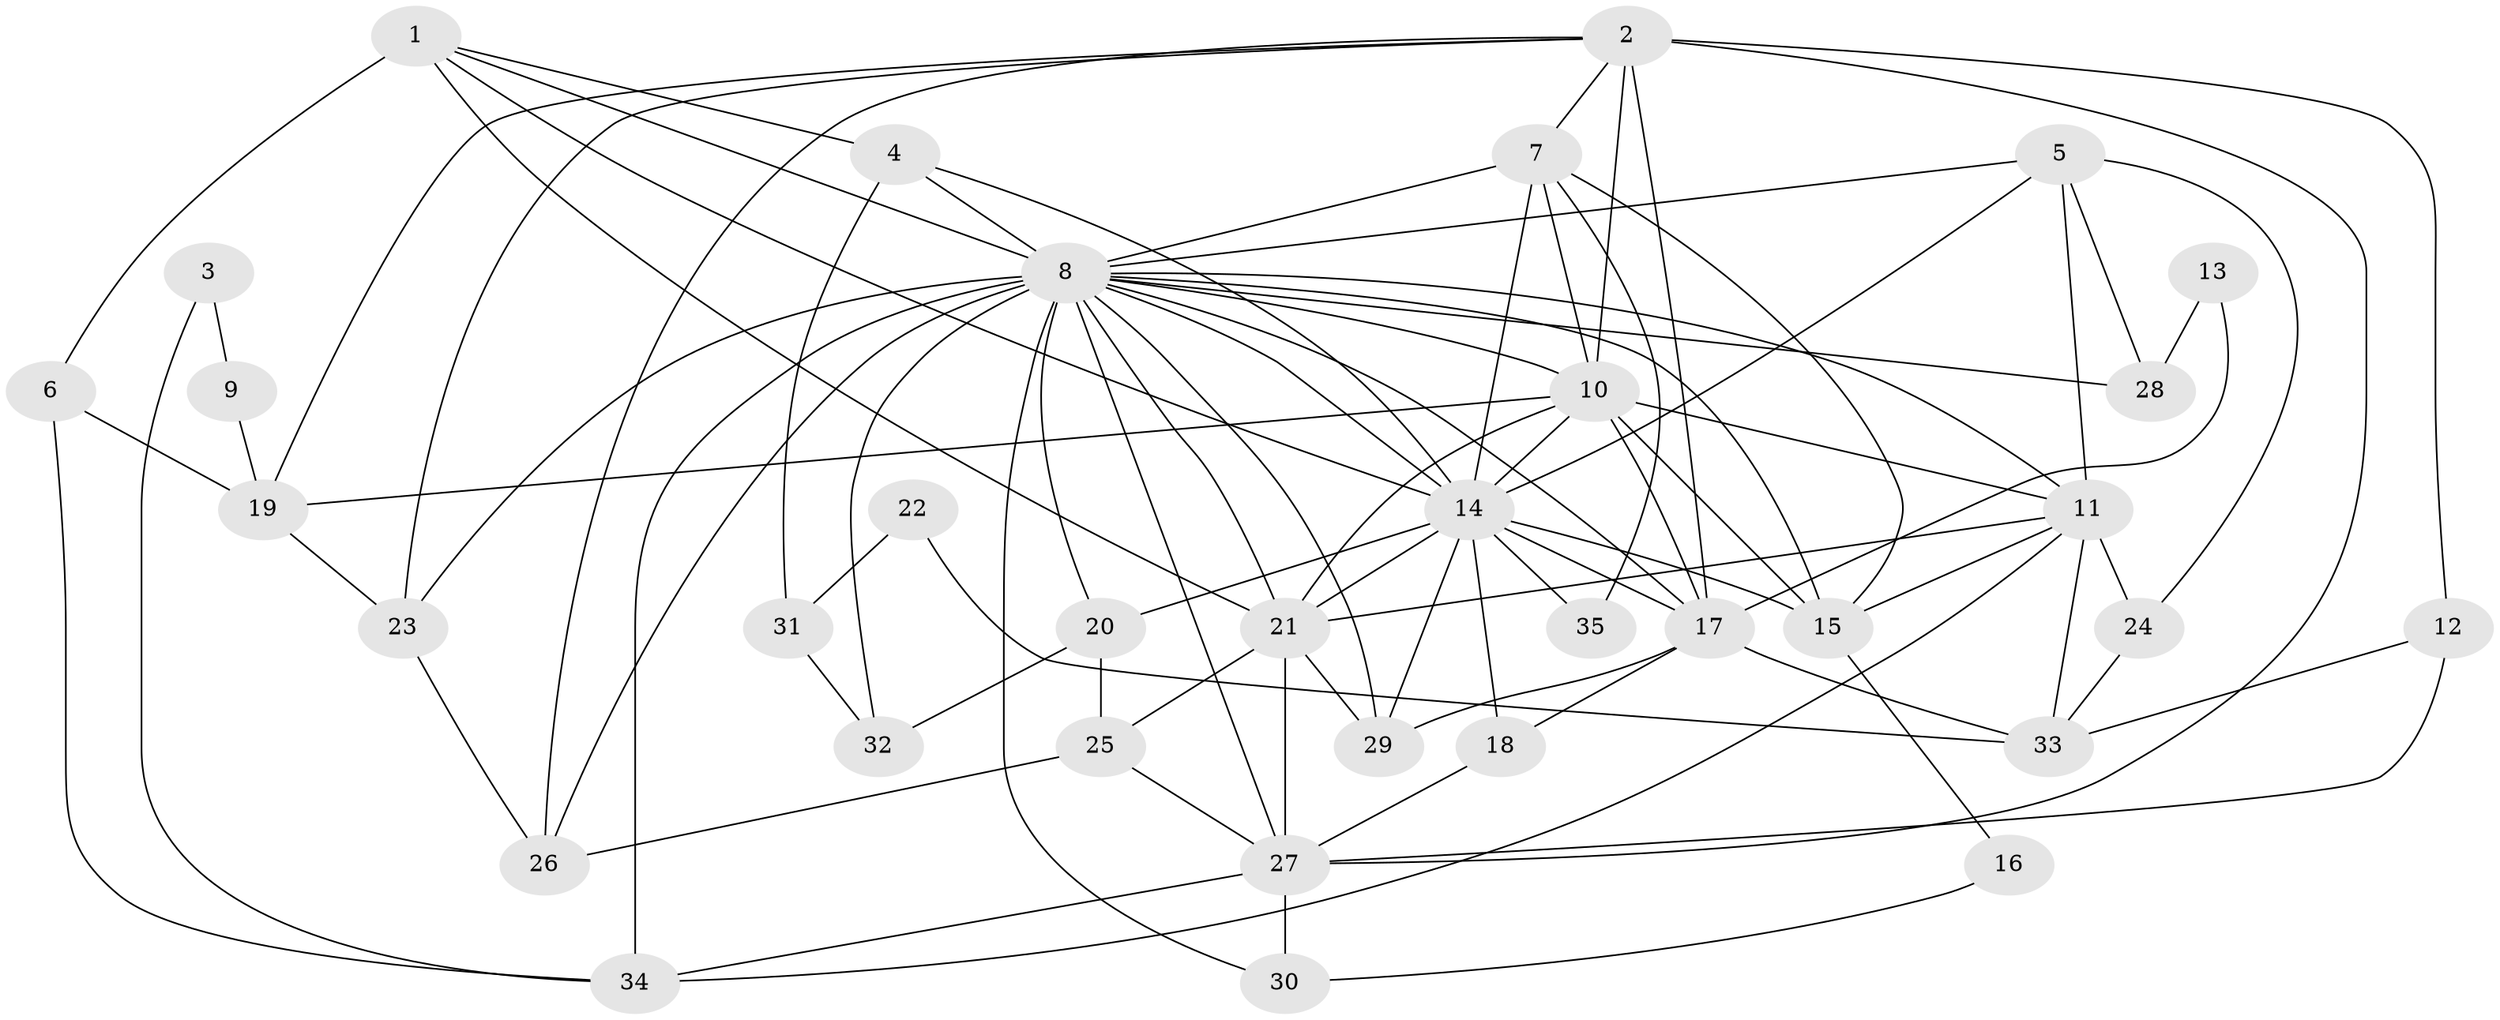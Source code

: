 // original degree distribution, {2: 0.13043478260869565, 3: 0.3188405797101449, 4: 0.2463768115942029, 5: 0.17391304347826086, 6: 0.028985507246376812, 7: 0.057971014492753624, 8: 0.043478260869565216}
// Generated by graph-tools (version 1.1) at 2025/50/03/04/25 22:50:51]
// undirected, 35 vertices, 89 edges
graph export_dot {
  node [color=gray90,style=filled];
  1;
  2;
  3;
  4;
  5;
  6;
  7;
  8;
  9;
  10;
  11;
  12;
  13;
  14;
  15;
  16;
  17;
  18;
  19;
  20;
  21;
  22;
  23;
  24;
  25;
  26;
  27;
  28;
  29;
  30;
  31;
  32;
  33;
  34;
  35;
  1 -- 4 [weight=1.0];
  1 -- 6 [weight=2.0];
  1 -- 8 [weight=1.0];
  1 -- 14 [weight=1.0];
  1 -- 21 [weight=1.0];
  2 -- 7 [weight=1.0];
  2 -- 10 [weight=2.0];
  2 -- 12 [weight=1.0];
  2 -- 17 [weight=1.0];
  2 -- 19 [weight=1.0];
  2 -- 23 [weight=1.0];
  2 -- 26 [weight=1.0];
  2 -- 27 [weight=1.0];
  3 -- 9 [weight=1.0];
  3 -- 34 [weight=1.0];
  4 -- 8 [weight=1.0];
  4 -- 14 [weight=1.0];
  4 -- 31 [weight=1.0];
  5 -- 8 [weight=1.0];
  5 -- 11 [weight=1.0];
  5 -- 14 [weight=1.0];
  5 -- 24 [weight=1.0];
  5 -- 28 [weight=1.0];
  6 -- 19 [weight=2.0];
  6 -- 34 [weight=1.0];
  7 -- 8 [weight=1.0];
  7 -- 10 [weight=2.0];
  7 -- 14 [weight=1.0];
  7 -- 15 [weight=1.0];
  7 -- 35 [weight=1.0];
  8 -- 10 [weight=2.0];
  8 -- 11 [weight=1.0];
  8 -- 14 [weight=1.0];
  8 -- 15 [weight=1.0];
  8 -- 17 [weight=1.0];
  8 -- 20 [weight=1.0];
  8 -- 21 [weight=1.0];
  8 -- 23 [weight=1.0];
  8 -- 26 [weight=2.0];
  8 -- 27 [weight=1.0];
  8 -- 28 [weight=1.0];
  8 -- 29 [weight=1.0];
  8 -- 30 [weight=1.0];
  8 -- 32 [weight=1.0];
  8 -- 34 [weight=3.0];
  9 -- 19 [weight=1.0];
  10 -- 11 [weight=1.0];
  10 -- 14 [weight=1.0];
  10 -- 15 [weight=1.0];
  10 -- 17 [weight=1.0];
  10 -- 19 [weight=1.0];
  10 -- 21 [weight=2.0];
  11 -- 15 [weight=1.0];
  11 -- 21 [weight=1.0];
  11 -- 24 [weight=1.0];
  11 -- 33 [weight=1.0];
  11 -- 34 [weight=1.0];
  12 -- 27 [weight=1.0];
  12 -- 33 [weight=1.0];
  13 -- 17 [weight=1.0];
  13 -- 28 [weight=1.0];
  14 -- 15 [weight=1.0];
  14 -- 17 [weight=1.0];
  14 -- 18 [weight=1.0];
  14 -- 20 [weight=1.0];
  14 -- 21 [weight=1.0];
  14 -- 29 [weight=1.0];
  14 -- 35 [weight=1.0];
  15 -- 16 [weight=1.0];
  16 -- 30 [weight=1.0];
  17 -- 18 [weight=1.0];
  17 -- 29 [weight=1.0];
  17 -- 33 [weight=1.0];
  18 -- 27 [weight=1.0];
  19 -- 23 [weight=1.0];
  20 -- 25 [weight=1.0];
  20 -- 32 [weight=1.0];
  21 -- 25 [weight=1.0];
  21 -- 27 [weight=1.0];
  21 -- 29 [weight=1.0];
  22 -- 31 [weight=1.0];
  22 -- 33 [weight=1.0];
  23 -- 26 [weight=1.0];
  24 -- 33 [weight=1.0];
  25 -- 26 [weight=1.0];
  25 -- 27 [weight=1.0];
  27 -- 30 [weight=1.0];
  27 -- 34 [weight=1.0];
  31 -- 32 [weight=1.0];
}
